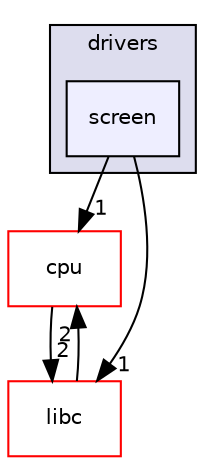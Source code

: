 digraph "screen" {
  compound=true
  node [ fontsize="10", fontname="Helvetica"];
  edge [ labelfontsize="10", labelfontname="Helvetica"];
  subgraph clusterdir_c718a368270b13c54d94892d20736f45 {
    graph [ bgcolor="#ddddee", pencolor="black", label="drivers" fontname="Helvetica", fontsize="10", URL="dir_c718a368270b13c54d94892d20736f45.html"]
  dir_90abba871dc5d090c5f9cc1cda47fb8a [shape=box, label="screen", style="filled", fillcolor="#eeeeff", pencolor="black", URL="dir_90abba871dc5d090c5f9cc1cda47fb8a.html"];
  }
  dir_2c61f424fd391396db977702a2beee9a [shape=box label="cpu" fillcolor="white" style="filled" color="red" URL="dir_2c61f424fd391396db977702a2beee9a.html"];
  dir_ee3448fa1dc3d93b4fb7d6fba5be0d5c [shape=box label="libc" fillcolor="white" style="filled" color="red" URL="dir_ee3448fa1dc3d93b4fb7d6fba5be0d5c.html"];
  dir_2c61f424fd391396db977702a2beee9a->dir_ee3448fa1dc3d93b4fb7d6fba5be0d5c [headlabel="2", labeldistance=1.5 headhref="dir_000007_000005.html"];
  dir_90abba871dc5d090c5f9cc1cda47fb8a->dir_2c61f424fd391396db977702a2beee9a [headlabel="1", labeldistance=1.5 headhref="dir_000004_000007.html"];
  dir_90abba871dc5d090c5f9cc1cda47fb8a->dir_ee3448fa1dc3d93b4fb7d6fba5be0d5c [headlabel="1", labeldistance=1.5 headhref="dir_000004_000005.html"];
  dir_ee3448fa1dc3d93b4fb7d6fba5be0d5c->dir_2c61f424fd391396db977702a2beee9a [headlabel="2", labeldistance=1.5 headhref="dir_000005_000007.html"];
}
